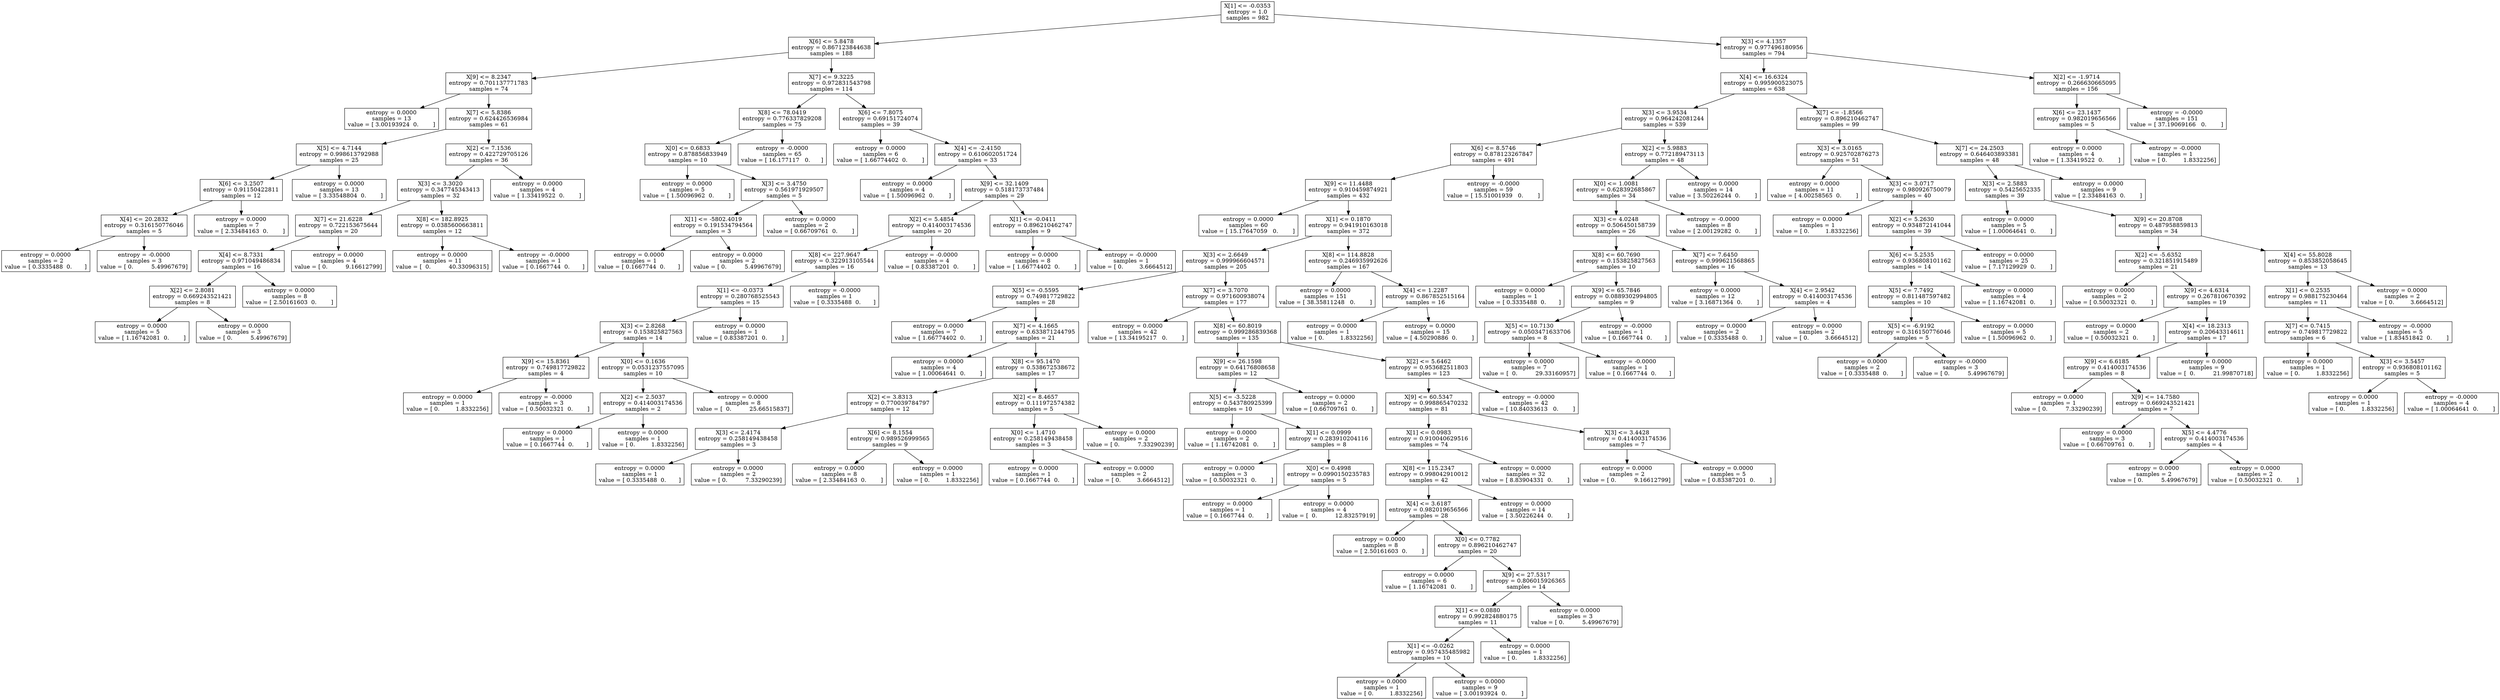 digraph Tree {
0 [label="X[1] <= -0.0353\nentropy = 1.0\nsamples = 982", shape="box"] ;
1 [label="X[6] <= 5.8478\nentropy = 0.867123844638\nsamples = 188", shape="box"] ;
0 -> 1 ;
2 [label="X[9] <= 8.2347\nentropy = 0.701137771783\nsamples = 74", shape="box"] ;
1 -> 2 ;
3 [label="entropy = 0.0000\nsamples = 13\nvalue = [ 3.00193924  0.        ]", shape="box"] ;
2 -> 3 ;
4 [label="X[7] <= 5.8386\nentropy = 0.624426536984\nsamples = 61", shape="box"] ;
2 -> 4 ;
5 [label="X[5] <= 4.7144\nentropy = 0.998613792988\nsamples = 25", shape="box"] ;
4 -> 5 ;
6 [label="X[6] <= 3.2507\nentropy = 0.91150422811\nsamples = 12", shape="box"] ;
5 -> 6 ;
7 [label="X[4] <= 20.2832\nentropy = 0.316150776046\nsamples = 5", shape="box"] ;
6 -> 7 ;
8 [label="entropy = 0.0000\nsamples = 2\nvalue = [ 0.3335488  0.       ]", shape="box"] ;
7 -> 8 ;
9 [label="entropy = -0.0000\nsamples = 3\nvalue = [ 0.          5.49967679]", shape="box"] ;
7 -> 9 ;
10 [label="entropy = 0.0000\nsamples = 7\nvalue = [ 2.33484163  0.        ]", shape="box"] ;
6 -> 10 ;
11 [label="entropy = 0.0000\nsamples = 13\nvalue = [ 3.33548804  0.        ]", shape="box"] ;
5 -> 11 ;
12 [label="X[2] <= 7.1536\nentropy = 0.422729705126\nsamples = 36", shape="box"] ;
4 -> 12 ;
13 [label="X[3] <= 3.3020\nentropy = 0.347745343413\nsamples = 32", shape="box"] ;
12 -> 13 ;
14 [label="X[7] <= 21.6228\nentropy = 0.722153675644\nsamples = 20", shape="box"] ;
13 -> 14 ;
15 [label="X[4] <= 8.7331\nentropy = 0.971049486834\nsamples = 16", shape="box"] ;
14 -> 15 ;
16 [label="X[2] <= 2.8081\nentropy = 0.669243521421\nsamples = 8", shape="box"] ;
15 -> 16 ;
17 [label="entropy = 0.0000\nsamples = 5\nvalue = [ 1.16742081  0.        ]", shape="box"] ;
16 -> 17 ;
18 [label="entropy = 0.0000\nsamples = 3\nvalue = [ 0.          5.49967679]", shape="box"] ;
16 -> 18 ;
19 [label="entropy = 0.0000\nsamples = 8\nvalue = [ 2.50161603  0.        ]", shape="box"] ;
15 -> 19 ;
20 [label="entropy = 0.0000\nsamples = 4\nvalue = [ 0.          9.16612799]", shape="box"] ;
14 -> 20 ;
21 [label="X[8] <= 182.8925\nentropy = 0.0385600663811\nsamples = 12", shape="box"] ;
13 -> 21 ;
22 [label="entropy = 0.0000\nsamples = 11\nvalue = [  0.          40.33096315]", shape="box"] ;
21 -> 22 ;
23 [label="entropy = -0.0000\nsamples = 1\nvalue = [ 0.1667744  0.       ]", shape="box"] ;
21 -> 23 ;
24 [label="entropy = 0.0000\nsamples = 4\nvalue = [ 1.33419522  0.        ]", shape="box"] ;
12 -> 24 ;
25 [label="X[7] <= 9.3225\nentropy = 0.972831543798\nsamples = 114", shape="box"] ;
1 -> 25 ;
26 [label="X[8] <= 78.0419\nentropy = 0.776337829208\nsamples = 75", shape="box"] ;
25 -> 26 ;
27 [label="X[0] <= 0.6833\nentropy = 0.878856833949\nsamples = 10", shape="box"] ;
26 -> 27 ;
28 [label="entropy = 0.0000\nsamples = 5\nvalue = [ 1.50096962  0.        ]", shape="box"] ;
27 -> 28 ;
29 [label="X[3] <= 3.4750\nentropy = 0.561971929507\nsamples = 5", shape="box"] ;
27 -> 29 ;
30 [label="X[1] <= -5802.4019\nentropy = 0.191534794564\nsamples = 3", shape="box"] ;
29 -> 30 ;
31 [label="entropy = 0.0000\nsamples = 1\nvalue = [ 0.1667744  0.       ]", shape="box"] ;
30 -> 31 ;
32 [label="entropy = 0.0000\nsamples = 2\nvalue = [ 0.          5.49967679]", shape="box"] ;
30 -> 32 ;
33 [label="entropy = 0.0000\nsamples = 2\nvalue = [ 0.66709761  0.        ]", shape="box"] ;
29 -> 33 ;
34 [label="entropy = -0.0000\nsamples = 65\nvalue = [ 16.177117   0.      ]", shape="box"] ;
26 -> 34 ;
35 [label="X[6] <= 7.8075\nentropy = 0.69151724074\nsamples = 39", shape="box"] ;
25 -> 35 ;
36 [label="entropy = 0.0000\nsamples = 6\nvalue = [ 1.66774402  0.        ]", shape="box"] ;
35 -> 36 ;
37 [label="X[4] <= -2.4150\nentropy = 0.610602051724\nsamples = 33", shape="box"] ;
35 -> 37 ;
38 [label="entropy = 0.0000\nsamples = 4\nvalue = [ 1.50096962  0.        ]", shape="box"] ;
37 -> 38 ;
39 [label="X[9] <= 32.1409\nentropy = 0.518173737484\nsamples = 29", shape="box"] ;
37 -> 39 ;
40 [label="X[2] <= 5.4854\nentropy = 0.414003174536\nsamples = 20", shape="box"] ;
39 -> 40 ;
41 [label="X[8] <= 227.9647\nentropy = 0.322913105544\nsamples = 16", shape="box"] ;
40 -> 41 ;
42 [label="X[1] <= -0.0373\nentropy = 0.280768525543\nsamples = 15", shape="box"] ;
41 -> 42 ;
43 [label="X[3] <= 2.8268\nentropy = 0.153825827563\nsamples = 14", shape="box"] ;
42 -> 43 ;
44 [label="X[9] <= 15.8361\nentropy = 0.749817729822\nsamples = 4", shape="box"] ;
43 -> 44 ;
45 [label="entropy = 0.0000\nsamples = 1\nvalue = [ 0.         1.8332256]", shape="box"] ;
44 -> 45 ;
46 [label="entropy = -0.0000\nsamples = 3\nvalue = [ 0.50032321  0.        ]", shape="box"] ;
44 -> 46 ;
47 [label="X[0] <= 0.1636\nentropy = 0.0531237557095\nsamples = 10", shape="box"] ;
43 -> 47 ;
48 [label="X[2] <= 2.5037\nentropy = 0.414003174536\nsamples = 2", shape="box"] ;
47 -> 48 ;
49 [label="entropy = 0.0000\nsamples = 1\nvalue = [ 0.1667744  0.       ]", shape="box"] ;
48 -> 49 ;
50 [label="entropy = 0.0000\nsamples = 1\nvalue = [ 0.         1.8332256]", shape="box"] ;
48 -> 50 ;
51 [label="entropy = 0.0000\nsamples = 8\nvalue = [  0.          25.66515837]", shape="box"] ;
47 -> 51 ;
52 [label="entropy = 0.0000\nsamples = 1\nvalue = [ 0.83387201  0.        ]", shape="box"] ;
42 -> 52 ;
53 [label="entropy = -0.0000\nsamples = 1\nvalue = [ 0.3335488  0.       ]", shape="box"] ;
41 -> 53 ;
54 [label="entropy = -0.0000\nsamples = 4\nvalue = [ 0.83387201  0.        ]", shape="box"] ;
40 -> 54 ;
55 [label="X[1] <= -0.0411\nentropy = 0.896210462747\nsamples = 9", shape="box"] ;
39 -> 55 ;
56 [label="entropy = 0.0000\nsamples = 8\nvalue = [ 1.66774402  0.        ]", shape="box"] ;
55 -> 56 ;
57 [label="entropy = -0.0000\nsamples = 1\nvalue = [ 0.         3.6664512]", shape="box"] ;
55 -> 57 ;
58 [label="X[3] <= 4.1357\nentropy = 0.977496180956\nsamples = 794", shape="box"] ;
0 -> 58 ;
59 [label="X[4] <= 16.6324\nentropy = 0.995900523075\nsamples = 638", shape="box"] ;
58 -> 59 ;
60 [label="X[3] <= 3.9534\nentropy = 0.964242081244\nsamples = 539", shape="box"] ;
59 -> 60 ;
61 [label="X[6] <= 8.5746\nentropy = 0.878123267847\nsamples = 491", shape="box"] ;
60 -> 61 ;
62 [label="X[9] <= 11.4488\nentropy = 0.910459874921\nsamples = 432", shape="box"] ;
61 -> 62 ;
63 [label="entropy = 0.0000\nsamples = 60\nvalue = [ 15.17647059   0.        ]", shape="box"] ;
62 -> 63 ;
64 [label="X[1] <= 0.1870\nentropy = 0.941910163018\nsamples = 372", shape="box"] ;
62 -> 64 ;
65 [label="X[3] <= 2.6649\nentropy = 0.999966604571\nsamples = 205", shape="box"] ;
64 -> 65 ;
66 [label="X[5] <= -0.5595\nentropy = 0.749817729822\nsamples = 28", shape="box"] ;
65 -> 66 ;
67 [label="entropy = 0.0000\nsamples = 7\nvalue = [ 1.66774402  0.        ]", shape="box"] ;
66 -> 67 ;
68 [label="X[7] <= 4.1665\nentropy = 0.633871244795\nsamples = 21", shape="box"] ;
66 -> 68 ;
69 [label="entropy = 0.0000\nsamples = 4\nvalue = [ 1.00064641  0.        ]", shape="box"] ;
68 -> 69 ;
70 [label="X[8] <= 95.1470\nentropy = 0.538672538672\nsamples = 17", shape="box"] ;
68 -> 70 ;
71 [label="X[2] <= 3.8313\nentropy = 0.770039784797\nsamples = 12", shape="box"] ;
70 -> 71 ;
72 [label="X[3] <= 2.4174\nentropy = 0.258149438458\nsamples = 3", shape="box"] ;
71 -> 72 ;
73 [label="entropy = 0.0000\nsamples = 1\nvalue = [ 0.3335488  0.       ]", shape="box"] ;
72 -> 73 ;
74 [label="entropy = 0.0000\nsamples = 2\nvalue = [ 0.          7.33290239]", shape="box"] ;
72 -> 74 ;
75 [label="X[6] <= 8.1554\nentropy = 0.989526999565\nsamples = 9", shape="box"] ;
71 -> 75 ;
76 [label="entropy = 0.0000\nsamples = 8\nvalue = [ 2.33484163  0.        ]", shape="box"] ;
75 -> 76 ;
77 [label="entropy = 0.0000\nsamples = 1\nvalue = [ 0.         1.8332256]", shape="box"] ;
75 -> 77 ;
78 [label="X[2] <= 8.4657\nentropy = 0.111972574382\nsamples = 5", shape="box"] ;
70 -> 78 ;
79 [label="X[0] <= 1.4710\nentropy = 0.258149438458\nsamples = 3", shape="box"] ;
78 -> 79 ;
80 [label="entropy = 0.0000\nsamples = 1\nvalue = [ 0.1667744  0.       ]", shape="box"] ;
79 -> 80 ;
81 [label="entropy = 0.0000\nsamples = 2\nvalue = [ 0.         3.6664512]", shape="box"] ;
79 -> 81 ;
82 [label="entropy = 0.0000\nsamples = 2\nvalue = [ 0.          7.33290239]", shape="box"] ;
78 -> 82 ;
83 [label="X[7] <= 3.7070\nentropy = 0.971600938074\nsamples = 177", shape="box"] ;
65 -> 83 ;
84 [label="entropy = 0.0000\nsamples = 42\nvalue = [ 13.34195217   0.        ]", shape="box"] ;
83 -> 84 ;
85 [label="X[8] <= 60.8019\nentropy = 0.999286839368\nsamples = 135", shape="box"] ;
83 -> 85 ;
86 [label="X[9] <= 26.1598\nentropy = 0.64176808658\nsamples = 12", shape="box"] ;
85 -> 86 ;
87 [label="X[5] <= -3.5228\nentropy = 0.543780925399\nsamples = 10", shape="box"] ;
86 -> 87 ;
88 [label="entropy = 0.0000\nsamples = 2\nvalue = [ 1.16742081  0.        ]", shape="box"] ;
87 -> 88 ;
89 [label="X[1] <= 0.0999\nentropy = 0.283910204116\nsamples = 8", shape="box"] ;
87 -> 89 ;
90 [label="entropy = 0.0000\nsamples = 3\nvalue = [ 0.50032321  0.        ]", shape="box"] ;
89 -> 90 ;
91 [label="X[0] <= 0.4998\nentropy = 0.0990150235783\nsamples = 5", shape="box"] ;
89 -> 91 ;
92 [label="entropy = 0.0000\nsamples = 1\nvalue = [ 0.1667744  0.       ]", shape="box"] ;
91 -> 92 ;
93 [label="entropy = 0.0000\nsamples = 4\nvalue = [  0.          12.83257919]", shape="box"] ;
91 -> 93 ;
94 [label="entropy = 0.0000\nsamples = 2\nvalue = [ 0.66709761  0.        ]", shape="box"] ;
86 -> 94 ;
95 [label="X[2] <= 5.6462\nentropy = 0.953682511803\nsamples = 123", shape="box"] ;
85 -> 95 ;
96 [label="X[9] <= 60.5347\nentropy = 0.998865470232\nsamples = 81", shape="box"] ;
95 -> 96 ;
97 [label="X[1] <= 0.0983\nentropy = 0.910040629516\nsamples = 74", shape="box"] ;
96 -> 97 ;
98 [label="X[8] <= 115.2347\nentropy = 0.998042910012\nsamples = 42", shape="box"] ;
97 -> 98 ;
99 [label="X[4] <= 3.6187\nentropy = 0.982019656566\nsamples = 28", shape="box"] ;
98 -> 99 ;
100 [label="entropy = 0.0000\nsamples = 8\nvalue = [ 2.50161603  0.        ]", shape="box"] ;
99 -> 100 ;
101 [label="X[0] <= 0.7782\nentropy = 0.896210462747\nsamples = 20", shape="box"] ;
99 -> 101 ;
102 [label="entropy = 0.0000\nsamples = 6\nvalue = [ 1.16742081  0.        ]", shape="box"] ;
101 -> 102 ;
103 [label="X[9] <= 27.5317\nentropy = 0.806015926365\nsamples = 14", shape="box"] ;
101 -> 103 ;
104 [label="X[1] <= 0.0880\nentropy = 0.992824880175\nsamples = 11", shape="box"] ;
103 -> 104 ;
105 [label="X[1] <= -0.0262\nentropy = 0.957435485982\nsamples = 10", shape="box"] ;
104 -> 105 ;
106 [label="entropy = 0.0000\nsamples = 1\nvalue = [ 0.         1.8332256]", shape="box"] ;
105 -> 106 ;
107 [label="entropy = 0.0000\nsamples = 9\nvalue = [ 3.00193924  0.        ]", shape="box"] ;
105 -> 107 ;
108 [label="entropy = 0.0000\nsamples = 1\nvalue = [ 0.         1.8332256]", shape="box"] ;
104 -> 108 ;
109 [label="entropy = 0.0000\nsamples = 3\nvalue = [ 0.          5.49967679]", shape="box"] ;
103 -> 109 ;
110 [label="entropy = 0.0000\nsamples = 14\nvalue = [ 3.50226244  0.        ]", shape="box"] ;
98 -> 110 ;
111 [label="entropy = 0.0000\nsamples = 32\nvalue = [ 8.83904331  0.        ]", shape="box"] ;
97 -> 111 ;
112 [label="X[3] <= 3.4428\nentropy = 0.414003174536\nsamples = 7", shape="box"] ;
96 -> 112 ;
113 [label="entropy = 0.0000\nsamples = 2\nvalue = [ 0.          9.16612799]", shape="box"] ;
112 -> 113 ;
114 [label="entropy = 0.0000\nsamples = 5\nvalue = [ 0.83387201  0.        ]", shape="box"] ;
112 -> 114 ;
115 [label="entropy = -0.0000\nsamples = 42\nvalue = [ 10.84033613   0.        ]", shape="box"] ;
95 -> 115 ;
116 [label="X[8] <= 114.8828\nentropy = 0.246935992626\nsamples = 167", shape="box"] ;
64 -> 116 ;
117 [label="entropy = 0.0000\nsamples = 151\nvalue = [ 38.35811248   0.        ]", shape="box"] ;
116 -> 117 ;
118 [label="X[4] <= 1.2287\nentropy = 0.867852515164\nsamples = 16", shape="box"] ;
116 -> 118 ;
119 [label="entropy = 0.0000\nsamples = 1\nvalue = [ 0.         1.8332256]", shape="box"] ;
118 -> 119 ;
120 [label="entropy = 0.0000\nsamples = 15\nvalue = [ 4.50290886  0.        ]", shape="box"] ;
118 -> 120 ;
121 [label="entropy = -0.0000\nsamples = 59\nvalue = [ 15.51001939   0.        ]", shape="box"] ;
61 -> 121 ;
122 [label="X[2] <= 5.9883\nentropy = 0.772189473113\nsamples = 48", shape="box"] ;
60 -> 122 ;
123 [label="X[0] <= 1.0081\nentropy = 0.628392685867\nsamples = 34", shape="box"] ;
122 -> 123 ;
124 [label="X[3] <= 4.0248\nentropy = 0.506450158739\nsamples = 26", shape="box"] ;
123 -> 124 ;
125 [label="X[8] <= 60.7690\nentropy = 0.153825827563\nsamples = 10", shape="box"] ;
124 -> 125 ;
126 [label="entropy = 0.0000\nsamples = 1\nvalue = [ 0.3335488  0.       ]", shape="box"] ;
125 -> 126 ;
127 [label="X[9] <= 65.7846\nentropy = 0.0889302994805\nsamples = 9", shape="box"] ;
125 -> 127 ;
128 [label="X[5] <= 10.7130\nentropy = 0.0503471633706\nsamples = 8", shape="box"] ;
127 -> 128 ;
129 [label="entropy = 0.0000\nsamples = 7\nvalue = [  0.          29.33160957]", shape="box"] ;
128 -> 129 ;
130 [label="entropy = -0.0000\nsamples = 1\nvalue = [ 0.1667744  0.       ]", shape="box"] ;
128 -> 130 ;
131 [label="entropy = -0.0000\nsamples = 1\nvalue = [ 0.1667744  0.       ]", shape="box"] ;
127 -> 131 ;
132 [label="X[7] <= 7.6450\nentropy = 0.999621568865\nsamples = 16", shape="box"] ;
124 -> 132 ;
133 [label="entropy = 0.0000\nsamples = 12\nvalue = [ 3.16871364  0.        ]", shape="box"] ;
132 -> 133 ;
134 [label="X[4] <= 2.9542\nentropy = 0.414003174536\nsamples = 4", shape="box"] ;
132 -> 134 ;
135 [label="entropy = 0.0000\nsamples = 2\nvalue = [ 0.3335488  0.       ]", shape="box"] ;
134 -> 135 ;
136 [label="entropy = 0.0000\nsamples = 2\nvalue = [ 0.         3.6664512]", shape="box"] ;
134 -> 136 ;
137 [label="entropy = -0.0000\nsamples = 8\nvalue = [ 2.00129282  0.        ]", shape="box"] ;
123 -> 137 ;
138 [label="entropy = 0.0000\nsamples = 14\nvalue = [ 3.50226244  0.        ]", shape="box"] ;
122 -> 138 ;
139 [label="X[7] <= -1.8566\nentropy = 0.896210462747\nsamples = 99", shape="box"] ;
59 -> 139 ;
140 [label="X[3] <= 3.0165\nentropy = 0.925702876273\nsamples = 51", shape="box"] ;
139 -> 140 ;
141 [label="entropy = 0.0000\nsamples = 11\nvalue = [ 4.00258565  0.        ]", shape="box"] ;
140 -> 141 ;
142 [label="X[3] <= 3.0717\nentropy = 0.980926750079\nsamples = 40", shape="box"] ;
140 -> 142 ;
143 [label="entropy = 0.0000\nsamples = 1\nvalue = [ 0.         1.8332256]", shape="box"] ;
142 -> 143 ;
144 [label="X[2] <= 5.2630\nentropy = 0.934872141044\nsamples = 39", shape="box"] ;
142 -> 144 ;
145 [label="X[6] <= 5.2535\nentropy = 0.936808101162\nsamples = 14", shape="box"] ;
144 -> 145 ;
146 [label="X[5] <= 7.7492\nentropy = 0.811487597482\nsamples = 10", shape="box"] ;
145 -> 146 ;
147 [label="X[5] <= -6.9192\nentropy = 0.316150776046\nsamples = 5", shape="box"] ;
146 -> 147 ;
148 [label="entropy = 0.0000\nsamples = 2\nvalue = [ 0.3335488  0.       ]", shape="box"] ;
147 -> 148 ;
149 [label="entropy = -0.0000\nsamples = 3\nvalue = [ 0.          5.49967679]", shape="box"] ;
147 -> 149 ;
150 [label="entropy = 0.0000\nsamples = 5\nvalue = [ 1.50096962  0.        ]", shape="box"] ;
146 -> 150 ;
151 [label="entropy = 0.0000\nsamples = 4\nvalue = [ 1.16742081  0.        ]", shape="box"] ;
145 -> 151 ;
152 [label="entropy = 0.0000\nsamples = 25\nvalue = [ 7.17129929  0.        ]", shape="box"] ;
144 -> 152 ;
153 [label="X[7] <= 24.2503\nentropy = 0.646403893381\nsamples = 48", shape="box"] ;
139 -> 153 ;
154 [label="X[3] <= 2.5883\nentropy = 0.5425652335\nsamples = 39", shape="box"] ;
153 -> 154 ;
155 [label="entropy = 0.0000\nsamples = 5\nvalue = [ 1.00064641  0.        ]", shape="box"] ;
154 -> 155 ;
156 [label="X[9] <= 20.8708\nentropy = 0.487958859813\nsamples = 34", shape="box"] ;
154 -> 156 ;
157 [label="X[2] <= -5.6352\nentropy = 0.321851915489\nsamples = 21", shape="box"] ;
156 -> 157 ;
158 [label="entropy = 0.0000\nsamples = 2\nvalue = [ 0.50032321  0.        ]", shape="box"] ;
157 -> 158 ;
159 [label="X[9] <= 4.6314\nentropy = 0.267810670392\nsamples = 19", shape="box"] ;
157 -> 159 ;
160 [label="entropy = 0.0000\nsamples = 2\nvalue = [ 0.50032321  0.        ]", shape="box"] ;
159 -> 160 ;
161 [label="X[4] <= 18.2313\nentropy = 0.20643314611\nsamples = 17", shape="box"] ;
159 -> 161 ;
162 [label="X[9] <= 6.6185\nentropy = 0.414003174536\nsamples = 8", shape="box"] ;
161 -> 162 ;
163 [label="entropy = 0.0000\nsamples = 1\nvalue = [ 0.          7.33290239]", shape="box"] ;
162 -> 163 ;
164 [label="X[9] <= 14.7580\nentropy = 0.669243521421\nsamples = 7", shape="box"] ;
162 -> 164 ;
165 [label="entropy = 0.0000\nsamples = 3\nvalue = [ 0.66709761  0.        ]", shape="box"] ;
164 -> 165 ;
166 [label="X[5] <= 4.4776\nentropy = 0.414003174536\nsamples = 4", shape="box"] ;
164 -> 166 ;
167 [label="entropy = 0.0000\nsamples = 2\nvalue = [ 0.          5.49967679]", shape="box"] ;
166 -> 167 ;
168 [label="entropy = 0.0000\nsamples = 2\nvalue = [ 0.50032321  0.        ]", shape="box"] ;
166 -> 168 ;
169 [label="entropy = 0.0000\nsamples = 9\nvalue = [  0.          21.99870718]", shape="box"] ;
161 -> 169 ;
170 [label="X[4] <= 55.8028\nentropy = 0.853852058645\nsamples = 13", shape="box"] ;
156 -> 170 ;
171 [label="X[1] <= 0.2535\nentropy = 0.988175230464\nsamples = 11", shape="box"] ;
170 -> 171 ;
172 [label="X[7] <= 0.7415\nentropy = 0.749817729822\nsamples = 6", shape="box"] ;
171 -> 172 ;
173 [label="entropy = 0.0000\nsamples = 1\nvalue = [ 0.         1.8332256]", shape="box"] ;
172 -> 173 ;
174 [label="X[3] <= 3.5457\nentropy = 0.936808101162\nsamples = 5", shape="box"] ;
172 -> 174 ;
175 [label="entropy = 0.0000\nsamples = 1\nvalue = [ 0.         1.8332256]", shape="box"] ;
174 -> 175 ;
176 [label="entropy = -0.0000\nsamples = 4\nvalue = [ 1.00064641  0.        ]", shape="box"] ;
174 -> 176 ;
177 [label="entropy = -0.0000\nsamples = 5\nvalue = [ 1.83451842  0.        ]", shape="box"] ;
171 -> 177 ;
178 [label="entropy = 0.0000\nsamples = 2\nvalue = [ 0.         3.6664512]", shape="box"] ;
170 -> 178 ;
179 [label="entropy = 0.0000\nsamples = 9\nvalue = [ 2.33484163  0.        ]", shape="box"] ;
153 -> 179 ;
180 [label="X[2] <= -1.9714\nentropy = 0.266630665095\nsamples = 156", shape="box"] ;
58 -> 180 ;
181 [label="X[6] <= 23.1437\nentropy = 0.982019656566\nsamples = 5", shape="box"] ;
180 -> 181 ;
182 [label="entropy = 0.0000\nsamples = 4\nvalue = [ 1.33419522  0.        ]", shape="box"] ;
181 -> 182 ;
183 [label="entropy = -0.0000\nsamples = 1\nvalue = [ 0.         1.8332256]", shape="box"] ;
181 -> 183 ;
184 [label="entropy = -0.0000\nsamples = 151\nvalue = [ 37.19069166   0.        ]", shape="box"] ;
180 -> 184 ;
}
